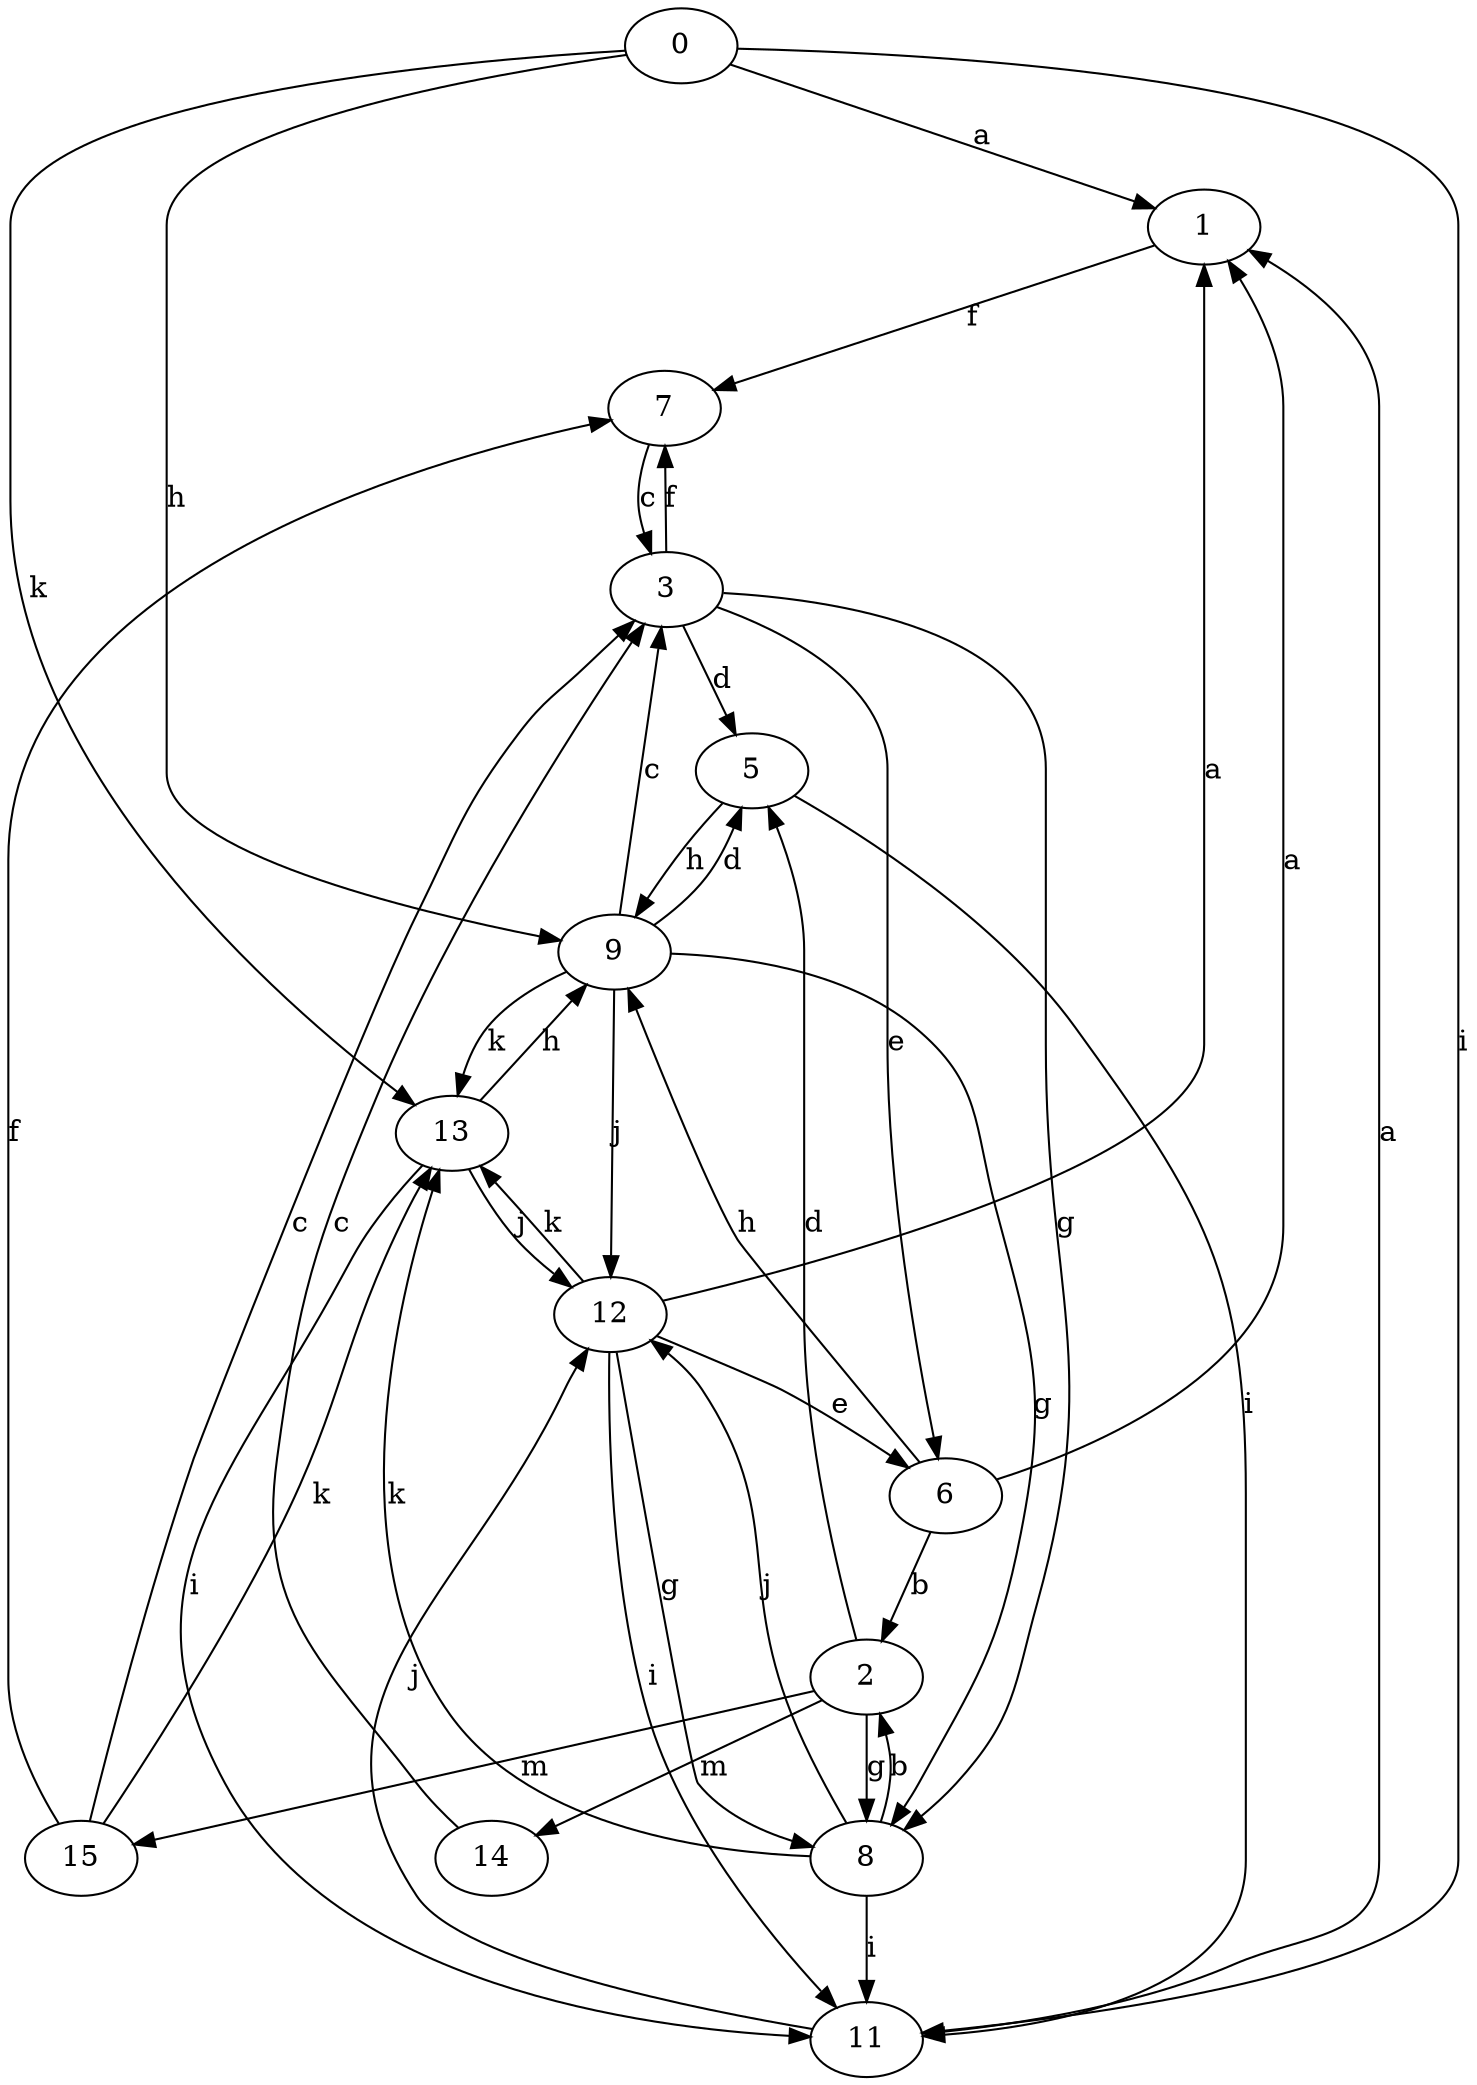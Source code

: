 strict digraph  {
0;
1;
2;
3;
5;
6;
7;
8;
9;
11;
12;
13;
14;
15;
0 -> 1  [label=a];
0 -> 9  [label=h];
0 -> 11  [label=i];
0 -> 13  [label=k];
1 -> 7  [label=f];
2 -> 5  [label=d];
2 -> 8  [label=g];
2 -> 14  [label=m];
2 -> 15  [label=m];
3 -> 5  [label=d];
3 -> 6  [label=e];
3 -> 7  [label=f];
3 -> 8  [label=g];
5 -> 9  [label=h];
5 -> 11  [label=i];
6 -> 1  [label=a];
6 -> 2  [label=b];
6 -> 9  [label=h];
7 -> 3  [label=c];
8 -> 2  [label=b];
8 -> 11  [label=i];
8 -> 12  [label=j];
8 -> 13  [label=k];
9 -> 3  [label=c];
9 -> 5  [label=d];
9 -> 8  [label=g];
9 -> 12  [label=j];
9 -> 13  [label=k];
11 -> 1  [label=a];
11 -> 12  [label=j];
12 -> 1  [label=a];
12 -> 6  [label=e];
12 -> 8  [label=g];
12 -> 11  [label=i];
12 -> 13  [label=k];
13 -> 9  [label=h];
13 -> 11  [label=i];
13 -> 12  [label=j];
14 -> 3  [label=c];
15 -> 3  [label=c];
15 -> 7  [label=f];
15 -> 13  [label=k];
}
